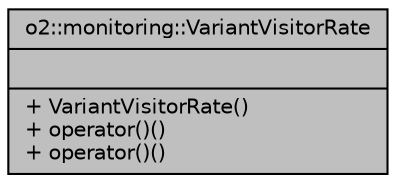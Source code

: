 digraph "o2::monitoring::VariantVisitorRate"
{
 // INTERACTIVE_SVG=YES
  bgcolor="transparent";
  edge [fontname="Helvetica",fontsize="10",labelfontname="Helvetica",labelfontsize="10"];
  node [fontname="Helvetica",fontsize="10",shape=record];
  Node1 [label="{o2::monitoring::VariantVisitorRate\n||+ VariantVisitorRate()\l+ operator()()\l+ operator()()\l}",height=0.2,width=0.4,color="black", fillcolor="grey75", style="filled", fontcolor="black"];
}
